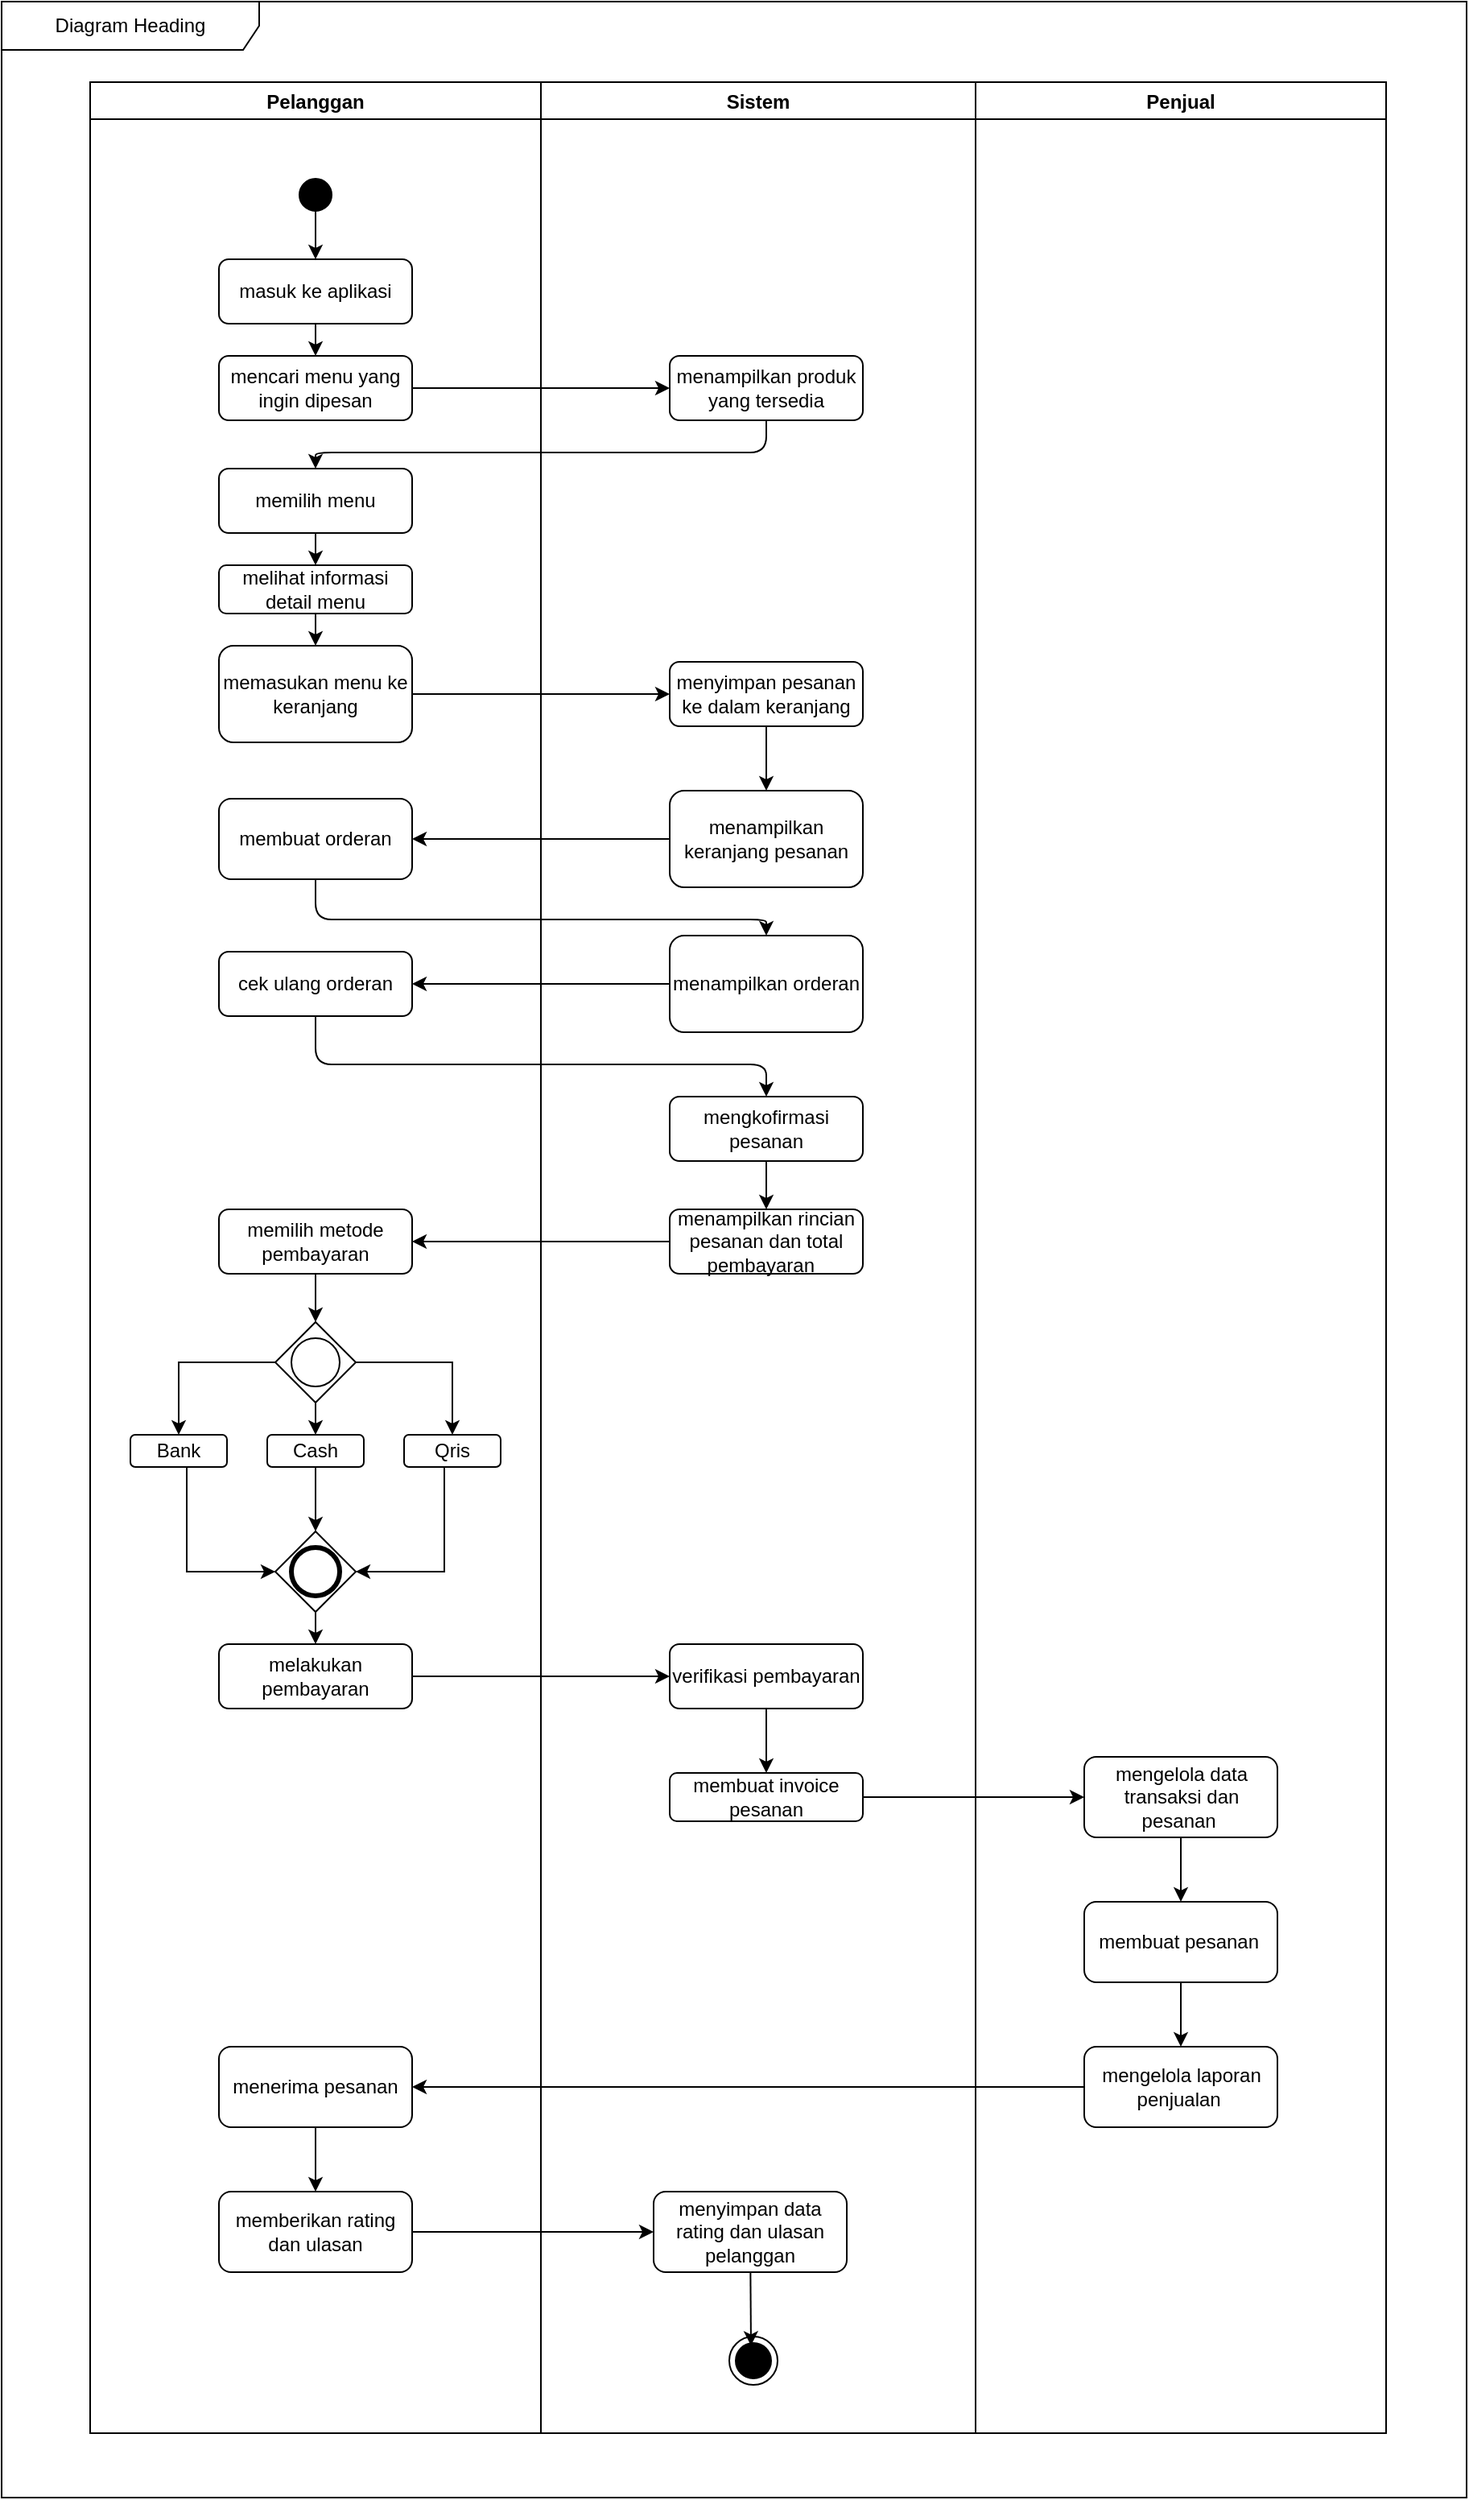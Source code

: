 <mxfile>
    <diagram id="yoiTkQtxRxYIJAVMMLQo" name="Page-1">
        <mxGraphModel dx="707" dy="1312" grid="1" gridSize="10" guides="1" tooltips="1" connect="1" arrows="1" fold="1" page="1" pageScale="1" pageWidth="850" pageHeight="1100" math="0" shadow="0">
            <root>
                <mxCell id="0"/>
                <mxCell id="1" parent="0"/>
                <mxCell id="137" value="" style="group" vertex="1" connectable="0" parent="1">
                    <mxGeometry x="1275" y="400" width="600" height="1460" as="geometry"/>
                </mxCell>
                <mxCell id="134" value="Pelanggan" style="swimlane;" vertex="1" parent="137">
                    <mxGeometry width="280" height="1460" as="geometry"/>
                </mxCell>
                <mxCell id="289" style="edgeStyle=none;html=1;entryX=0.5;entryY=0;entryDx=0;entryDy=0;" edge="1" parent="134" source="290" target="292">
                    <mxGeometry relative="1" as="geometry"/>
                </mxCell>
                <mxCell id="290" value="" style="ellipse;fillColor=strokeColor;html=1;" vertex="1" parent="134">
                    <mxGeometry x="130.0" y="60" width="20" height="20" as="geometry"/>
                </mxCell>
                <mxCell id="291" style="edgeStyle=none;html=1;" edge="1" parent="134" source="292" target="293">
                    <mxGeometry relative="1" as="geometry"/>
                </mxCell>
                <mxCell id="292" value="masuk ke aplikasi" style="rounded=1;whiteSpace=wrap;html=1;" vertex="1" parent="134">
                    <mxGeometry x="80.0" y="110" width="120" height="40" as="geometry"/>
                </mxCell>
                <mxCell id="293" value="mencari menu yang ingin dipesan" style="rounded=1;whiteSpace=wrap;html=1;" vertex="1" parent="134">
                    <mxGeometry x="80.0" y="170" width="120" height="40" as="geometry"/>
                </mxCell>
                <mxCell id="294" value="" style="edgeStyle=none;html=1;" edge="1" parent="134" source="295" target="297">
                    <mxGeometry relative="1" as="geometry"/>
                </mxCell>
                <mxCell id="295" value="memilih menu" style="rounded=1;whiteSpace=wrap;html=1;" vertex="1" parent="134">
                    <mxGeometry x="80.0" y="240" width="120" height="40" as="geometry"/>
                </mxCell>
                <mxCell id="296" value="" style="edgeStyle=none;html=1;" edge="1" parent="134" source="297" target="298">
                    <mxGeometry relative="1" as="geometry"/>
                </mxCell>
                <mxCell id="297" value="melihat informasi detail menu" style="whiteSpace=wrap;html=1;rounded=1;" vertex="1" parent="134">
                    <mxGeometry x="80" y="300" width="120" height="30" as="geometry"/>
                </mxCell>
                <mxCell id="298" value="memasukan menu ke keranjang" style="whiteSpace=wrap;html=1;rounded=1;" vertex="1" parent="134">
                    <mxGeometry x="80" y="350" width="120" height="60" as="geometry"/>
                </mxCell>
                <mxCell id="299" value="membuat orderan" style="whiteSpace=wrap;html=1;rounded=1;" vertex="1" parent="134">
                    <mxGeometry x="80" y="445" width="120" height="50" as="geometry"/>
                </mxCell>
                <mxCell id="300" value="cek ulang orderan" style="whiteSpace=wrap;html=1;rounded=1;" vertex="1" parent="134">
                    <mxGeometry x="80" y="540" width="120" height="40" as="geometry"/>
                </mxCell>
                <mxCell id="301" style="edgeStyle=none;html=1;" edge="1" parent="134" source="302" target="306">
                    <mxGeometry relative="1" as="geometry"/>
                </mxCell>
                <mxCell id="302" value="memilih metode pembayaran" style="whiteSpace=wrap;html=1;rounded=1;" vertex="1" parent="134">
                    <mxGeometry x="80" y="700" width="120" height="40" as="geometry"/>
                </mxCell>
                <mxCell id="303" style="edgeStyle=orthogonalEdgeStyle;html=1;entryX=0.5;entryY=0;entryDx=0;entryDy=0;rounded=0;curved=0;" edge="1" parent="134" source="306" target="307">
                    <mxGeometry relative="1" as="geometry"/>
                </mxCell>
                <mxCell id="304" style="edgeStyle=none;html=1;" edge="1" parent="134" source="306" target="309">
                    <mxGeometry relative="1" as="geometry"/>
                </mxCell>
                <mxCell id="305" style="edgeStyle=orthogonalEdgeStyle;html=1;entryX=0.5;entryY=0;entryDx=0;entryDy=0;rounded=0;curved=0;" edge="1" parent="134" source="306" target="310">
                    <mxGeometry relative="1" as="geometry"/>
                </mxCell>
                <mxCell id="306" value="" style="points=[[0.25,0.25,0],[0.5,0,0],[0.75,0.25,0],[1,0.5,0],[0.75,0.75,0],[0.5,1,0],[0.25,0.75,0],[0,0.5,0]];shape=mxgraph.bpmn.gateway2;html=1;verticalLabelPosition=bottom;labelBackgroundColor=#ffffff;verticalAlign=top;align=center;perimeter=rhombusPerimeter;outlineConnect=0;outline=standard;symbol=general;" vertex="1" parent="134">
                    <mxGeometry x="115.0" y="770" width="50" height="50" as="geometry"/>
                </mxCell>
                <mxCell id="307" value="Bank" style="whiteSpace=wrap;html=1;rounded=1;" vertex="1" parent="134">
                    <mxGeometry x="25" y="840" width="60" height="20" as="geometry"/>
                </mxCell>
                <mxCell id="308" style="edgeStyle=none;html=1;" edge="1" parent="134" source="309" target="312">
                    <mxGeometry relative="1" as="geometry"/>
                </mxCell>
                <mxCell id="309" value="Cash" style="whiteSpace=wrap;html=1;rounded=1;" vertex="1" parent="134">
                    <mxGeometry x="110" y="840" width="60" height="20" as="geometry"/>
                </mxCell>
                <mxCell id="310" value="Qris" style="whiteSpace=wrap;html=1;rounded=1;" vertex="1" parent="134">
                    <mxGeometry x="195" y="840" width="60" height="20" as="geometry"/>
                </mxCell>
                <mxCell id="311" style="edgeStyle=none;html=1;" edge="1" parent="134" source="312" target="315">
                    <mxGeometry relative="1" as="geometry"/>
                </mxCell>
                <mxCell id="312" value="" style="points=[[0.25,0.25,0],[0.5,0,0],[0.75,0.25,0],[1,0.5,0],[0.75,0.75,0],[0.5,1,0],[0.25,0.75,0],[0,0.5,0]];shape=mxgraph.bpmn.gateway2;html=1;verticalLabelPosition=bottom;labelBackgroundColor=#ffffff;verticalAlign=top;align=center;perimeter=rhombusPerimeter;outlineConnect=0;outline=end;symbol=general;" vertex="1" parent="134">
                    <mxGeometry x="115" y="900" width="50" height="50" as="geometry"/>
                </mxCell>
                <mxCell id="313" style="edgeStyle=orthogonalEdgeStyle;html=1;entryX=0;entryY=0.5;entryDx=0;entryDy=0;entryPerimeter=0;rounded=0;curved=0;" edge="1" parent="134" source="307" target="312">
                    <mxGeometry relative="1" as="geometry">
                        <Array as="points">
                            <mxPoint x="60" y="925"/>
                        </Array>
                    </mxGeometry>
                </mxCell>
                <mxCell id="314" style="edgeStyle=orthogonalEdgeStyle;html=1;entryX=1;entryY=0.5;entryDx=0;entryDy=0;entryPerimeter=0;rounded=0;curved=0;" edge="1" parent="134" source="310" target="312">
                    <mxGeometry relative="1" as="geometry">
                        <Array as="points">
                            <mxPoint x="220" y="925"/>
                        </Array>
                    </mxGeometry>
                </mxCell>
                <mxCell id="315" value="melakukan pembayaran" style="whiteSpace=wrap;html=1;rounded=1;" vertex="1" parent="134">
                    <mxGeometry x="80" y="970" width="120" height="40" as="geometry"/>
                </mxCell>
                <mxCell id="316" style="edgeStyle=none;html=1;" edge="1" parent="134" source="317" target="318">
                    <mxGeometry relative="1" as="geometry"/>
                </mxCell>
                <mxCell id="317" value="menerima pesanan&lt;span style=&quot;font-family: monospace; font-size: 0px; text-align: start; text-wrap-mode: nowrap;&quot;&gt;%3CmxGraphModel%3E%3Croot%3E%3CmxCell%20id%3D%220%22%2F%3E%3CmxCell%20id%3D%221%22%20parent%3D%220%22%2F%3E%3CmxCell%20id%3D%222%22%20value%3D%22mengelola%20laporan%20penjualan%26amp%3Bnbsp%3B%22%20style%3D%22whiteSpace%3Dwrap%3Bhtml%3D1%3Brounded%3D1%3B%22%20vertex%3D%221%22%20parent%3D%221%22%3E%3CmxGeometry%20x%3D%22990%22%20y%3D%221600%22%20width%3D%22120%22%20height%3D%2250%22%20as%3D%22geometry%22%2F%3E%3C%2FmxCell%3E%3C%2Froot%3E%3C%2FmxGraphModel%3E&lt;/span&gt;" style="whiteSpace=wrap;html=1;rounded=1;" vertex="1" parent="134">
                    <mxGeometry x="80" y="1220" width="120" height="50" as="geometry"/>
                </mxCell>
                <mxCell id="318" value="memberikan rating dan ulasan" style="whiteSpace=wrap;html=1;rounded=1;" vertex="1" parent="134">
                    <mxGeometry x="80" y="1310" width="120" height="50" as="geometry"/>
                </mxCell>
                <mxCell id="135" value="Sistem" style="swimlane;startSize=23;" vertex="1" parent="137">
                    <mxGeometry x="280" width="270" height="1460" as="geometry"/>
                </mxCell>
                <mxCell id="319" value="menampilkan produk yang tersedia" style="rounded=1;whiteSpace=wrap;html=1;" vertex="1" parent="135">
                    <mxGeometry x="80.0" y="170" width="120" height="40" as="geometry"/>
                </mxCell>
                <mxCell id="320" value="" style="edgeStyle=none;html=1;" edge="1" parent="135" source="321" target="322">
                    <mxGeometry relative="1" as="geometry"/>
                </mxCell>
                <mxCell id="321" value="menyimpan pesanan ke dalam keranjang" style="whiteSpace=wrap;html=1;rounded=1;" vertex="1" parent="135">
                    <mxGeometry x="80" y="360" width="120" height="40" as="geometry"/>
                </mxCell>
                <mxCell id="322" value="menampilkan keranjang pesanan" style="whiteSpace=wrap;html=1;rounded=1;" vertex="1" parent="135">
                    <mxGeometry x="80" y="440" width="120" height="60" as="geometry"/>
                </mxCell>
                <mxCell id="323" value="menampilkan orderan" style="whiteSpace=wrap;html=1;rounded=1;" vertex="1" parent="135">
                    <mxGeometry x="80" y="530" width="120" height="60" as="geometry"/>
                </mxCell>
                <mxCell id="324" style="edgeStyle=none;html=1;" edge="1" parent="135" source="325" target="326">
                    <mxGeometry relative="1" as="geometry"/>
                </mxCell>
                <mxCell id="325" value="mengkofirmasi pesanan" style="whiteSpace=wrap;html=1;rounded=1;" vertex="1" parent="135">
                    <mxGeometry x="80" y="630" width="120" height="40" as="geometry"/>
                </mxCell>
                <mxCell id="326" value="menampilkan rincian pesanan dan total pembayaran&amp;nbsp;&amp;nbsp;" style="whiteSpace=wrap;html=1;rounded=1;" vertex="1" parent="135">
                    <mxGeometry x="80" y="700" width="120" height="40" as="geometry"/>
                </mxCell>
                <mxCell id="327" value="" style="edgeStyle=none;html=1;" edge="1" parent="135" source="328" target="329">
                    <mxGeometry relative="1" as="geometry"/>
                </mxCell>
                <mxCell id="328" value="verifikasi pembayaran" style="whiteSpace=wrap;html=1;rounded=1;" vertex="1" parent="135">
                    <mxGeometry x="80" y="970" width="120" height="40" as="geometry"/>
                </mxCell>
                <mxCell id="329" value="membuat invoice pesanan" style="whiteSpace=wrap;html=1;rounded=1;" vertex="1" parent="135">
                    <mxGeometry x="80" y="1050" width="120" height="30" as="geometry"/>
                </mxCell>
                <mxCell id="330" value="" style="ellipse;html=1;shape=endState;fillColor=strokeColor;" vertex="1" parent="135">
                    <mxGeometry x="117" y="1400" width="30" height="30" as="geometry"/>
                </mxCell>
                <mxCell id="331" style="edgeStyle=none;html=1;entryX=0.45;entryY=0.189;entryDx=0;entryDy=0;entryPerimeter=0;" edge="1" parent="135" source="332" target="330">
                    <mxGeometry relative="1" as="geometry">
                        <mxPoint x="130" y="1420" as="targetPoint"/>
                    </mxGeometry>
                </mxCell>
                <mxCell id="332" value="menyimpan data rating dan ulasan pelanggan" style="whiteSpace=wrap;html=1;rounded=1;" vertex="1" parent="135">
                    <mxGeometry x="70" y="1310" width="120" height="50" as="geometry"/>
                </mxCell>
                <mxCell id="338" style="edgeStyle=none;html=1;" edge="1" parent="137" source="293" target="319">
                    <mxGeometry relative="1" as="geometry"/>
                </mxCell>
                <mxCell id="339" style="edgeStyle=orthogonalEdgeStyle;html=1;entryX=0.5;entryY=0;entryDx=0;entryDy=0;" edge="1" parent="137" source="319" target="295">
                    <mxGeometry relative="1" as="geometry">
                        <Array as="points">
                            <mxPoint x="420" y="230"/>
                            <mxPoint x="140" y="230"/>
                        </Array>
                    </mxGeometry>
                </mxCell>
                <mxCell id="340" style="edgeStyle=none;html=1;" edge="1" parent="137" source="298" target="321">
                    <mxGeometry relative="1" as="geometry"/>
                </mxCell>
                <mxCell id="341" style="edgeStyle=none;html=1;entryX=1;entryY=0.5;entryDx=0;entryDy=0;" edge="1" parent="137" source="322" target="299">
                    <mxGeometry relative="1" as="geometry"/>
                </mxCell>
                <mxCell id="342" style="edgeStyle=orthogonalEdgeStyle;html=1;entryX=0.5;entryY=0;entryDx=0;entryDy=0;" edge="1" parent="137" source="299" target="323">
                    <mxGeometry relative="1" as="geometry">
                        <Array as="points">
                            <mxPoint x="140" y="520"/>
                            <mxPoint x="420" y="520"/>
                        </Array>
                    </mxGeometry>
                </mxCell>
                <mxCell id="343" style="edgeStyle=none;html=1;" edge="1" parent="137" source="323" target="300">
                    <mxGeometry relative="1" as="geometry"/>
                </mxCell>
                <mxCell id="344" style="edgeStyle=orthogonalEdgeStyle;html=1;entryX=0.5;entryY=0;entryDx=0;entryDy=0;" edge="1" parent="137" source="300" target="325">
                    <mxGeometry relative="1" as="geometry">
                        <Array as="points">
                            <mxPoint x="140" y="610"/>
                            <mxPoint x="420" y="610"/>
                        </Array>
                    </mxGeometry>
                </mxCell>
                <mxCell id="345" style="edgeStyle=none;html=1;entryX=1;entryY=0.5;entryDx=0;entryDy=0;" edge="1" parent="137" source="326" target="302">
                    <mxGeometry relative="1" as="geometry"/>
                </mxCell>
                <mxCell id="346" style="edgeStyle=none;html=1;" edge="1" parent="137" source="315" target="328">
                    <mxGeometry relative="1" as="geometry"/>
                </mxCell>
                <mxCell id="349" style="edgeStyle=none;html=1;" edge="1" parent="137" source="318" target="332">
                    <mxGeometry relative="1" as="geometry"/>
                </mxCell>
                <mxCell id="136" value="Penjual" style="swimlane;startSize=23;" vertex="1" parent="1">
                    <mxGeometry x="1825" y="400" width="255" height="1460" as="geometry"/>
                </mxCell>
                <mxCell id="333" style="edgeStyle=none;html=1;" edge="1" parent="136" source="334" target="336">
                    <mxGeometry relative="1" as="geometry"/>
                </mxCell>
                <mxCell id="334" value="mengelola data transaksi dan pesanan&amp;nbsp;" style="whiteSpace=wrap;html=1;rounded=1;" vertex="1" parent="136">
                    <mxGeometry x="67.5" y="1040" width="120" height="50" as="geometry"/>
                </mxCell>
                <mxCell id="335" style="edgeStyle=none;html=1;" edge="1" parent="136" source="336" target="337">
                    <mxGeometry relative="1" as="geometry"/>
                </mxCell>
                <mxCell id="336" value="membuat pesanan&amp;nbsp;" style="whiteSpace=wrap;html=1;rounded=1;" vertex="1" parent="136">
                    <mxGeometry x="67.5" y="1130" width="120" height="50" as="geometry"/>
                </mxCell>
                <mxCell id="337" value="mengelola laporan penjualan&amp;nbsp;" style="whiteSpace=wrap;html=1;rounded=1;" vertex="1" parent="136">
                    <mxGeometry x="67.5" y="1220" width="120" height="50" as="geometry"/>
                </mxCell>
                <mxCell id="347" style="edgeStyle=none;html=1;" edge="1" parent="1" source="329" target="334">
                    <mxGeometry relative="1" as="geometry"/>
                </mxCell>
                <mxCell id="348" style="edgeStyle=none;html=1;" edge="1" parent="1" source="337" target="317">
                    <mxGeometry relative="1" as="geometry"/>
                </mxCell>
                <mxCell id="350" value="Diagram Heading" style="shape=umlFrame;whiteSpace=wrap;html=1;pointerEvents=0;recursiveResize=0;container=1;collapsible=0;width=160;" vertex="1" parent="1">
                    <mxGeometry x="1220" y="350" width="910" height="1550" as="geometry"/>
                </mxCell>
            </root>
        </mxGraphModel>
    </diagram>
</mxfile>